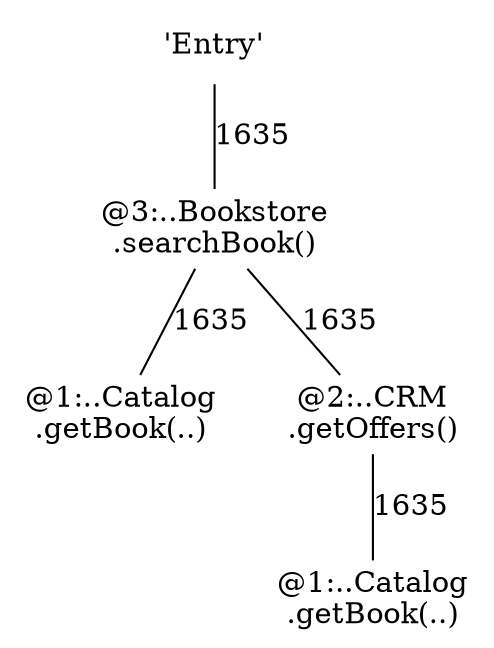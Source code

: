 digraph G {
0[label ="'Entry'",shape=none];
1[label ="@3:..Bookstore\n.searchBook()",shape=none];
2[label ="@1:..Catalog\n.getBook(..)",shape=none];
3[label ="@2:..CRM\n.getOffers()",shape=none];
4[label ="@1:..Catalog\n.getBook(..)",shape=none];

0->1[style=solid,arrowhead=none,label="1635" ]

1->2[style=solid,arrowhead=none,label="1635" ]

1->3[style=solid,arrowhead=none,label="1635" ]

3->4[style=solid,arrowhead=none,label="1635" ]

}
